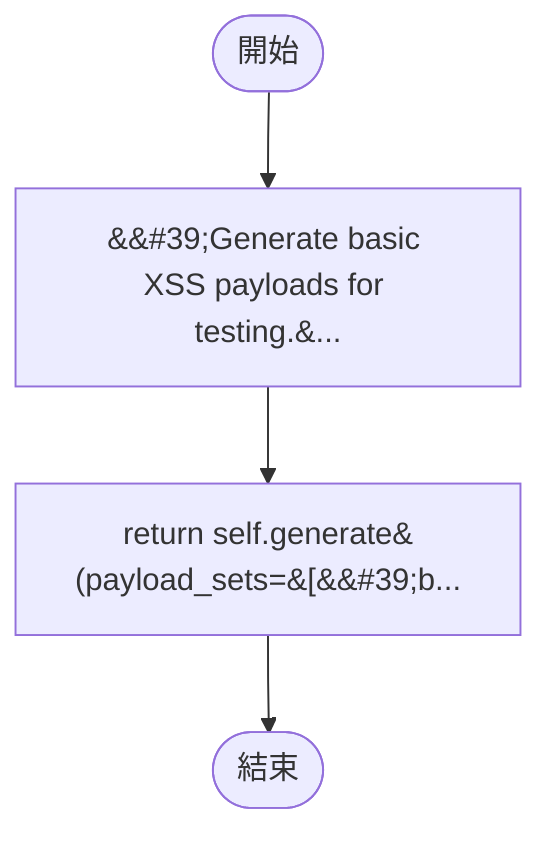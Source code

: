 flowchart TB
    n1([開始])
    n2([結束])
    n3[&amp;&#35;39;Generate basic XSS payloads for testing.&amp...]
    n4[return self.generate&#40;payload_sets=&#91;&amp;&#35;39;b...]
    n1 --> n3
    n3 --> n4
    n4 --> n2